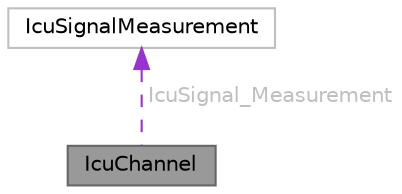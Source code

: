 digraph "IcuChannel"
{
 // LATEX_PDF_SIZE
  bgcolor="transparent";
  edge [fontname=Helvetica,fontsize=10,labelfontname=Helvetica,labelfontsize=10];
  node [fontname=Helvetica,fontsize=10,shape=box,height=0.2,width=0.4];
  Node1 [id="Node000001",label="IcuChannel",height=0.2,width=0.4,color="gray40", fillcolor="grey60", style="filled", fontcolor="black",tooltip=" "];
  Node2 -> Node1 [id="edge1_Node000001_Node000002",dir="back",color="darkorchid3",style="dashed",tooltip=" ",label=" IcuSignal_Measurement",fontcolor="grey" ];
  Node2 [id="Node000002",label="IcuSignalMeasurement",height=0.2,width=0.4,color="grey75", fillcolor="white", style="filled",URL="$struct_icu_signal_measurement.html",tooltip=" "];
}
